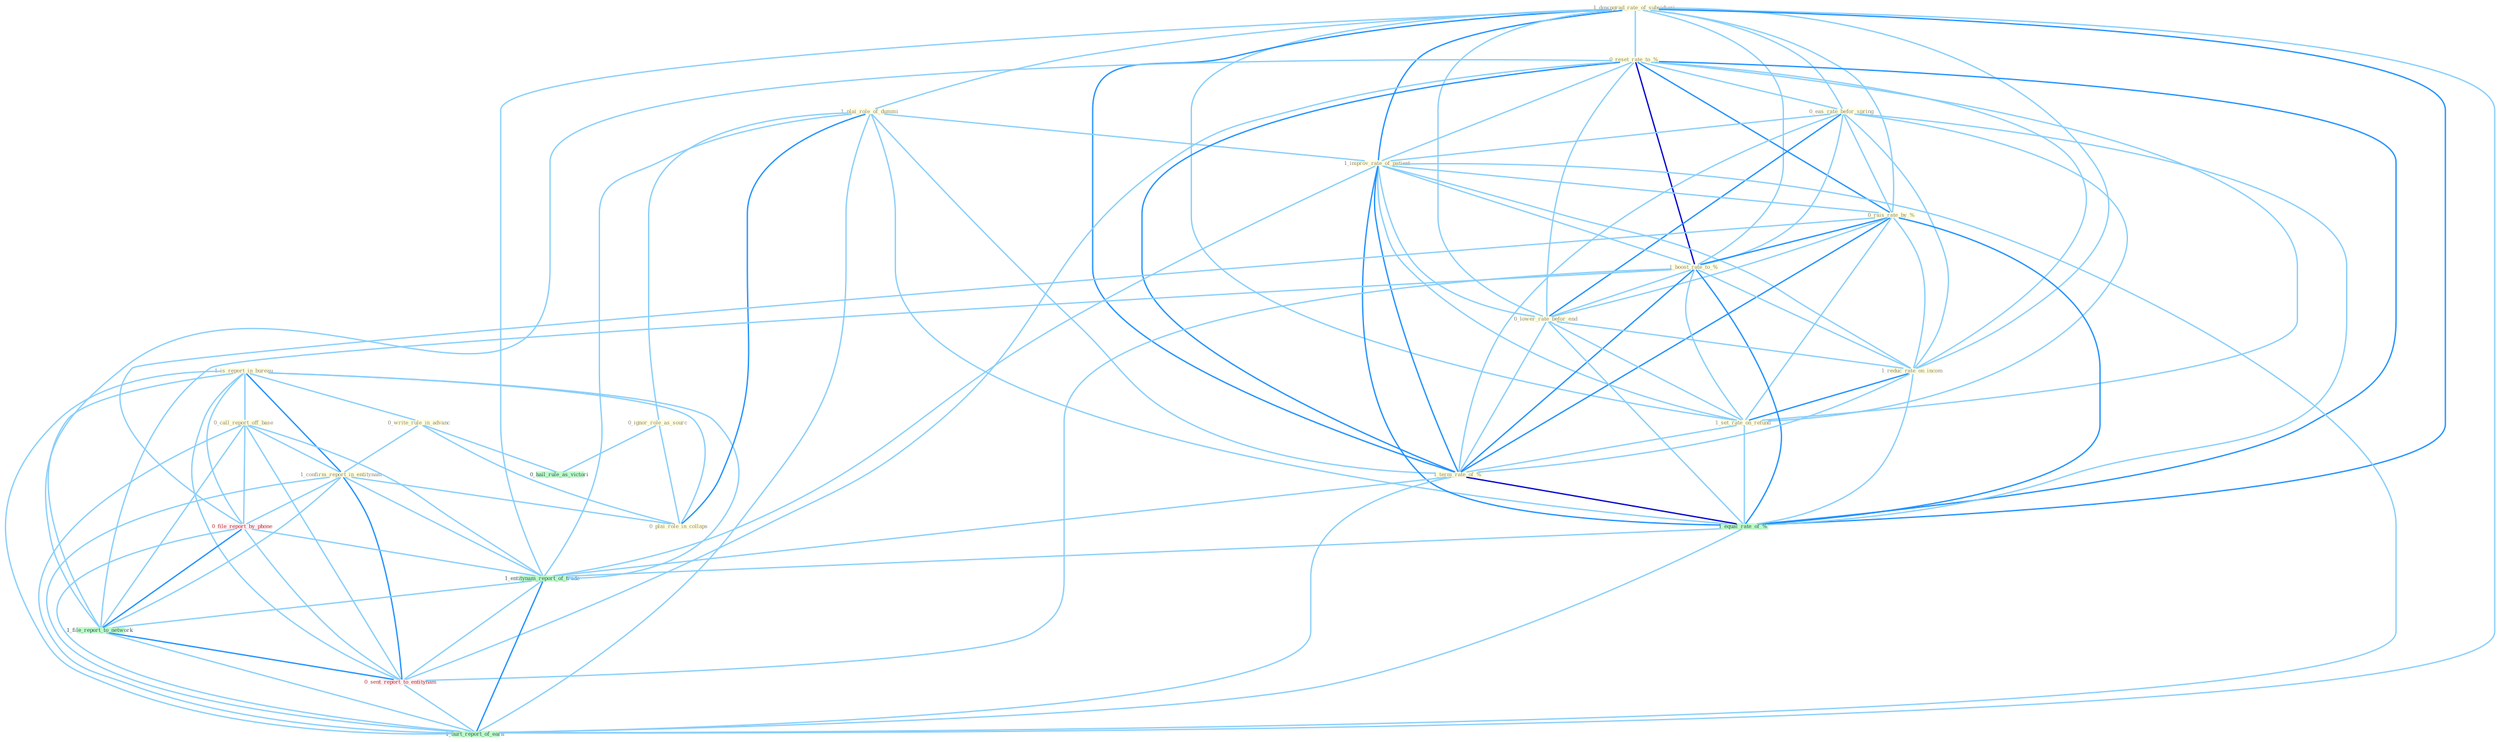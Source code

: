 Graph G{ 
    node
    [shape=polygon,style=filled,width=.5,height=.06,color="#BDFCC9",fixedsize=true,fontsize=4,
    fontcolor="#2f4f4f"];
    {node
    [color="#ffffe0", fontcolor="#8b7d6b"] "1_is_report_in_bureau " "1_downgrad_rate_of_subsidiari " "1_plai_role_of_dummi " "0_reset_rate_to_% " "0_eas_rate_befor_spring " "1_improv_rate_of_patient " "0_rais_rate_by_% " "1_boost_rate_to_% " "0_write_rule_in_advanc " "0_lower_rate_befor_end " "0_call_report_off_base " "1_reduc_rate_on_incom " "1_confirm_report_in_entitynam " "1_set_rate_on_refund " "1_term_rate_of_% " "0_ignor_role_as_sourc " "0_plai_role_in_collaps "}
{node [color="#fff0f5", fontcolor="#b22222"] "0_file_report_by_phone " "0_sent_report_to_entitynam "}
edge [color="#B0E2FF"];

	"1_is_report_in_bureau " -- "0_write_rule_in_advanc " [w="1", color="#87cefa" ];
	"1_is_report_in_bureau " -- "0_call_report_off_base " [w="1", color="#87cefa" ];
	"1_is_report_in_bureau " -- "1_confirm_report_in_entitynam " [w="2", color="#1e90ff" , len=0.8];
	"1_is_report_in_bureau " -- "0_plai_role_in_collaps " [w="1", color="#87cefa" ];
	"1_is_report_in_bureau " -- "0_file_report_by_phone " [w="1", color="#87cefa" ];
	"1_is_report_in_bureau " -- "1_entitynam_report_of_trade " [w="1", color="#87cefa" ];
	"1_is_report_in_bureau " -- "1_file_report_to_network " [w="1", color="#87cefa" ];
	"1_is_report_in_bureau " -- "0_sent_report_to_entitynam " [w="1", color="#87cefa" ];
	"1_is_report_in_bureau " -- "1_hurt_report_of_earn " [w="1", color="#87cefa" ];
	"1_downgrad_rate_of_subsidiari " -- "1_plai_role_of_dummi " [w="1", color="#87cefa" ];
	"1_downgrad_rate_of_subsidiari " -- "0_reset_rate_to_% " [w="1", color="#87cefa" ];
	"1_downgrad_rate_of_subsidiari " -- "0_eas_rate_befor_spring " [w="1", color="#87cefa" ];
	"1_downgrad_rate_of_subsidiari " -- "1_improv_rate_of_patient " [w="2", color="#1e90ff" , len=0.8];
	"1_downgrad_rate_of_subsidiari " -- "0_rais_rate_by_% " [w="1", color="#87cefa" ];
	"1_downgrad_rate_of_subsidiari " -- "1_boost_rate_to_% " [w="1", color="#87cefa" ];
	"1_downgrad_rate_of_subsidiari " -- "0_lower_rate_befor_end " [w="1", color="#87cefa" ];
	"1_downgrad_rate_of_subsidiari " -- "1_reduc_rate_on_incom " [w="1", color="#87cefa" ];
	"1_downgrad_rate_of_subsidiari " -- "1_set_rate_on_refund " [w="1", color="#87cefa" ];
	"1_downgrad_rate_of_subsidiari " -- "1_term_rate_of_% " [w="2", color="#1e90ff" , len=0.8];
	"1_downgrad_rate_of_subsidiari " -- "1_equal_rate_of_% " [w="2", color="#1e90ff" , len=0.8];
	"1_downgrad_rate_of_subsidiari " -- "1_entitynam_report_of_trade " [w="1", color="#87cefa" ];
	"1_downgrad_rate_of_subsidiari " -- "1_hurt_report_of_earn " [w="1", color="#87cefa" ];
	"1_plai_role_of_dummi " -- "1_improv_rate_of_patient " [w="1", color="#87cefa" ];
	"1_plai_role_of_dummi " -- "1_term_rate_of_% " [w="1", color="#87cefa" ];
	"1_plai_role_of_dummi " -- "0_ignor_role_as_sourc " [w="1", color="#87cefa" ];
	"1_plai_role_of_dummi " -- "0_plai_role_in_collaps " [w="2", color="#1e90ff" , len=0.8];
	"1_plai_role_of_dummi " -- "1_equal_rate_of_% " [w="1", color="#87cefa" ];
	"1_plai_role_of_dummi " -- "1_entitynam_report_of_trade " [w="1", color="#87cefa" ];
	"1_plai_role_of_dummi " -- "1_hurt_report_of_earn " [w="1", color="#87cefa" ];
	"0_reset_rate_to_% " -- "0_eas_rate_befor_spring " [w="1", color="#87cefa" ];
	"0_reset_rate_to_% " -- "1_improv_rate_of_patient " [w="1", color="#87cefa" ];
	"0_reset_rate_to_% " -- "0_rais_rate_by_% " [w="2", color="#1e90ff" , len=0.8];
	"0_reset_rate_to_% " -- "1_boost_rate_to_% " [w="3", color="#0000cd" , len=0.6];
	"0_reset_rate_to_% " -- "0_lower_rate_befor_end " [w="1", color="#87cefa" ];
	"0_reset_rate_to_% " -- "1_reduc_rate_on_incom " [w="1", color="#87cefa" ];
	"0_reset_rate_to_% " -- "1_set_rate_on_refund " [w="1", color="#87cefa" ];
	"0_reset_rate_to_% " -- "1_term_rate_of_% " [w="2", color="#1e90ff" , len=0.8];
	"0_reset_rate_to_% " -- "1_equal_rate_of_% " [w="2", color="#1e90ff" , len=0.8];
	"0_reset_rate_to_% " -- "1_file_report_to_network " [w="1", color="#87cefa" ];
	"0_reset_rate_to_% " -- "0_sent_report_to_entitynam " [w="1", color="#87cefa" ];
	"0_eas_rate_befor_spring " -- "1_improv_rate_of_patient " [w="1", color="#87cefa" ];
	"0_eas_rate_befor_spring " -- "0_rais_rate_by_% " [w="1", color="#87cefa" ];
	"0_eas_rate_befor_spring " -- "1_boost_rate_to_% " [w="1", color="#87cefa" ];
	"0_eas_rate_befor_spring " -- "0_lower_rate_befor_end " [w="2", color="#1e90ff" , len=0.8];
	"0_eas_rate_befor_spring " -- "1_reduc_rate_on_incom " [w="1", color="#87cefa" ];
	"0_eas_rate_befor_spring " -- "1_set_rate_on_refund " [w="1", color="#87cefa" ];
	"0_eas_rate_befor_spring " -- "1_term_rate_of_% " [w="1", color="#87cefa" ];
	"0_eas_rate_befor_spring " -- "1_equal_rate_of_% " [w="1", color="#87cefa" ];
	"1_improv_rate_of_patient " -- "0_rais_rate_by_% " [w="1", color="#87cefa" ];
	"1_improv_rate_of_patient " -- "1_boost_rate_to_% " [w="1", color="#87cefa" ];
	"1_improv_rate_of_patient " -- "0_lower_rate_befor_end " [w="1", color="#87cefa" ];
	"1_improv_rate_of_patient " -- "1_reduc_rate_on_incom " [w="1", color="#87cefa" ];
	"1_improv_rate_of_patient " -- "1_set_rate_on_refund " [w="1", color="#87cefa" ];
	"1_improv_rate_of_patient " -- "1_term_rate_of_% " [w="2", color="#1e90ff" , len=0.8];
	"1_improv_rate_of_patient " -- "1_equal_rate_of_% " [w="2", color="#1e90ff" , len=0.8];
	"1_improv_rate_of_patient " -- "1_entitynam_report_of_trade " [w="1", color="#87cefa" ];
	"1_improv_rate_of_patient " -- "1_hurt_report_of_earn " [w="1", color="#87cefa" ];
	"0_rais_rate_by_% " -- "1_boost_rate_to_% " [w="2", color="#1e90ff" , len=0.8];
	"0_rais_rate_by_% " -- "0_lower_rate_befor_end " [w="1", color="#87cefa" ];
	"0_rais_rate_by_% " -- "1_reduc_rate_on_incom " [w="1", color="#87cefa" ];
	"0_rais_rate_by_% " -- "1_set_rate_on_refund " [w="1", color="#87cefa" ];
	"0_rais_rate_by_% " -- "1_term_rate_of_% " [w="2", color="#1e90ff" , len=0.8];
	"0_rais_rate_by_% " -- "0_file_report_by_phone " [w="1", color="#87cefa" ];
	"0_rais_rate_by_% " -- "1_equal_rate_of_% " [w="2", color="#1e90ff" , len=0.8];
	"1_boost_rate_to_% " -- "0_lower_rate_befor_end " [w="1", color="#87cefa" ];
	"1_boost_rate_to_% " -- "1_reduc_rate_on_incom " [w="1", color="#87cefa" ];
	"1_boost_rate_to_% " -- "1_set_rate_on_refund " [w="1", color="#87cefa" ];
	"1_boost_rate_to_% " -- "1_term_rate_of_% " [w="2", color="#1e90ff" , len=0.8];
	"1_boost_rate_to_% " -- "1_equal_rate_of_% " [w="2", color="#1e90ff" , len=0.8];
	"1_boost_rate_to_% " -- "1_file_report_to_network " [w="1", color="#87cefa" ];
	"1_boost_rate_to_% " -- "0_sent_report_to_entitynam " [w="1", color="#87cefa" ];
	"0_write_rule_in_advanc " -- "1_confirm_report_in_entitynam " [w="1", color="#87cefa" ];
	"0_write_rule_in_advanc " -- "0_plai_role_in_collaps " [w="1", color="#87cefa" ];
	"0_write_rule_in_advanc " -- "0_hail_rule_as_victori " [w="1", color="#87cefa" ];
	"0_lower_rate_befor_end " -- "1_reduc_rate_on_incom " [w="1", color="#87cefa" ];
	"0_lower_rate_befor_end " -- "1_set_rate_on_refund " [w="1", color="#87cefa" ];
	"0_lower_rate_befor_end " -- "1_term_rate_of_% " [w="1", color="#87cefa" ];
	"0_lower_rate_befor_end " -- "1_equal_rate_of_% " [w="1", color="#87cefa" ];
	"0_call_report_off_base " -- "1_confirm_report_in_entitynam " [w="1", color="#87cefa" ];
	"0_call_report_off_base " -- "0_file_report_by_phone " [w="1", color="#87cefa" ];
	"0_call_report_off_base " -- "1_entitynam_report_of_trade " [w="1", color="#87cefa" ];
	"0_call_report_off_base " -- "1_file_report_to_network " [w="1", color="#87cefa" ];
	"0_call_report_off_base " -- "0_sent_report_to_entitynam " [w="1", color="#87cefa" ];
	"0_call_report_off_base " -- "1_hurt_report_of_earn " [w="1", color="#87cefa" ];
	"1_reduc_rate_on_incom " -- "1_set_rate_on_refund " [w="2", color="#1e90ff" , len=0.8];
	"1_reduc_rate_on_incom " -- "1_term_rate_of_% " [w="1", color="#87cefa" ];
	"1_reduc_rate_on_incom " -- "1_equal_rate_of_% " [w="1", color="#87cefa" ];
	"1_confirm_report_in_entitynam " -- "0_plai_role_in_collaps " [w="1", color="#87cefa" ];
	"1_confirm_report_in_entitynam " -- "0_file_report_by_phone " [w="1", color="#87cefa" ];
	"1_confirm_report_in_entitynam " -- "1_entitynam_report_of_trade " [w="1", color="#87cefa" ];
	"1_confirm_report_in_entitynam " -- "1_file_report_to_network " [w="1", color="#87cefa" ];
	"1_confirm_report_in_entitynam " -- "0_sent_report_to_entitynam " [w="2", color="#1e90ff" , len=0.8];
	"1_confirm_report_in_entitynam " -- "1_hurt_report_of_earn " [w="1", color="#87cefa" ];
	"1_set_rate_on_refund " -- "1_term_rate_of_% " [w="1", color="#87cefa" ];
	"1_set_rate_on_refund " -- "1_equal_rate_of_% " [w="1", color="#87cefa" ];
	"1_term_rate_of_% " -- "1_equal_rate_of_% " [w="3", color="#0000cd" , len=0.6];
	"1_term_rate_of_% " -- "1_entitynam_report_of_trade " [w="1", color="#87cefa" ];
	"1_term_rate_of_% " -- "1_hurt_report_of_earn " [w="1", color="#87cefa" ];
	"0_ignor_role_as_sourc " -- "0_plai_role_in_collaps " [w="1", color="#87cefa" ];
	"0_ignor_role_as_sourc " -- "0_hail_rule_as_victori " [w="1", color="#87cefa" ];
	"0_file_report_by_phone " -- "1_entitynam_report_of_trade " [w="1", color="#87cefa" ];
	"0_file_report_by_phone " -- "1_file_report_to_network " [w="2", color="#1e90ff" , len=0.8];
	"0_file_report_by_phone " -- "0_sent_report_to_entitynam " [w="1", color="#87cefa" ];
	"0_file_report_by_phone " -- "1_hurt_report_of_earn " [w="1", color="#87cefa" ];
	"1_equal_rate_of_% " -- "1_entitynam_report_of_trade " [w="1", color="#87cefa" ];
	"1_equal_rate_of_% " -- "1_hurt_report_of_earn " [w="1", color="#87cefa" ];
	"1_entitynam_report_of_trade " -- "1_file_report_to_network " [w="1", color="#87cefa" ];
	"1_entitynam_report_of_trade " -- "0_sent_report_to_entitynam " [w="1", color="#87cefa" ];
	"1_entitynam_report_of_trade " -- "1_hurt_report_of_earn " [w="2", color="#1e90ff" , len=0.8];
	"1_file_report_to_network " -- "0_sent_report_to_entitynam " [w="2", color="#1e90ff" , len=0.8];
	"1_file_report_to_network " -- "1_hurt_report_of_earn " [w="1", color="#87cefa" ];
	"0_sent_report_to_entitynam " -- "1_hurt_report_of_earn " [w="1", color="#87cefa" ];
}